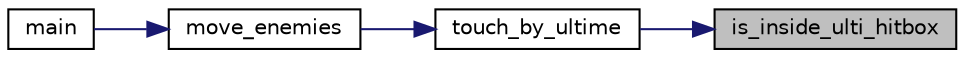 digraph "is_inside_ulti_hitbox"
{
 // LATEX_PDF_SIZE
  edge [fontname="Helvetica",fontsize="10",labelfontname="Helvetica",labelfontsize="10"];
  node [fontname="Helvetica",fontsize="10",shape=record];
  rankdir="RL";
  Node1 [label="is_inside_ulti_hitbox",height=0.2,width=0.4,color="black", fillcolor="grey75", style="filled", fontcolor="black",tooltip="Function that check if the enemy is inside the ulti hitbox."];
  Node1 -> Node2 [dir="back",color="midnightblue",fontsize="10",style="solid"];
  Node2 [label="touch_by_ultime",height=0.2,width=0.4,color="black", fillcolor="white", style="filled",URL="$enemies__controller_8c.html#a5183c89b5ef1b4e7e14105a76ad3b9e5",tooltip="Function that check if the enemy is inside the ulti hitbox and kill him."];
  Node2 -> Node3 [dir="back",color="midnightblue",fontsize="10",style="solid"];
  Node3 [label="move_enemies",height=0.2,width=0.4,color="black", fillcolor="white", style="filled",URL="$enemies__controller_8h.html#ad6d942feaf487fc2a0fdba53584d00be",tooltip="Function that manage the enemies."];
  Node3 -> Node4 [dir="back",color="midnightblue",fontsize="10",style="solid"];
  Node4 [label="main",height=0.2,width=0.4,color="black", fillcolor="white", style="filled",URL="$main_8c.html#abf9e6b7e6f15df4b525a2e7705ba3089",tooltip="Main function of the project contain the game loop."];
}
